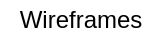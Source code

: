 <mxfile>
    <diagram id="pgzS29JQahVkQX7numQK" name="Page-1">
        <mxGraphModel dx="1360" dy="709" grid="1" gridSize="10" guides="1" tooltips="1" connect="1" arrows="1" fold="1" page="1" pageScale="1" pageWidth="827" pageHeight="1169" math="0" shadow="0">
            <root>
                <mxCell id="0"/>
                <mxCell id="1" parent="0"/>
                <mxCell id="2" value="Wireframes" style="text;html=1;align=center;verticalAlign=middle;resizable=0;points=[];autosize=1;strokeColor=none;fillColor=none;" vertex="1" parent="1">
                    <mxGeometry x="374" y="10" width="80" height="20" as="geometry"/>
                </mxCell>
            </root>
        </mxGraphModel>
    </diagram>
</mxfile>